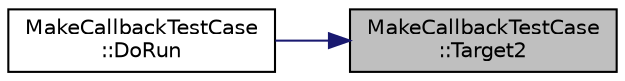 digraph "MakeCallbackTestCase::Target2"
{
 // LATEX_PDF_SIZE
  edge [fontname="Helvetica",fontsize="10",labelfontname="Helvetica",labelfontsize="10"];
  node [fontname="Helvetica",fontsize="10",shape=record];
  rankdir="RL";
  Node1 [label="MakeCallbackTestCase\l::Target2",height=0.2,width=0.4,color="black", fillcolor="grey75", style="filled", fontcolor="black",tooltip=" "];
  Node1 -> Node2 [dir="back",color="midnightblue",fontsize="10",style="solid",fontname="Helvetica"];
  Node2 [label="MakeCallbackTestCase\l::DoRun",height=0.2,width=0.4,color="black", fillcolor="white", style="filled",URL="$class_make_callback_test_case.html#a6391f12ebdf57f1bc7c236997bdd8120",tooltip="Implementation to actually run this TestCase."];
}

